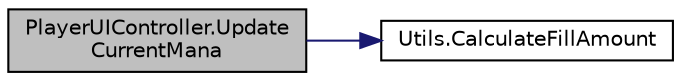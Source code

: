 digraph "PlayerUIController.UpdateCurrentMana"
{
 // INTERACTIVE_SVG=YES
 // LATEX_PDF_SIZE
  bgcolor="transparent";
  edge [fontname="Helvetica",fontsize="10",labelfontname="Helvetica",labelfontsize="10"];
  node [fontname="Helvetica",fontsize="10",shape=record];
  rankdir="LR";
  Node1 [label="PlayerUIController.Update\lCurrentMana",height=0.2,width=0.4,color="black", fillcolor="grey75", style="filled", fontcolor="black",tooltip="Sets the current MP value to the Image."];
  Node1 -> Node2 [color="midnightblue",fontsize="10",style="solid",fontname="Helvetica"];
  Node2 [label="Utils.CalculateFillAmount",height=0.2,width=0.4,color="black",URL="$class_utils.html#a459472171f68c903c975020cc5b02fee",tooltip="Calculates the actual normalized fill amount for the image."];
}
